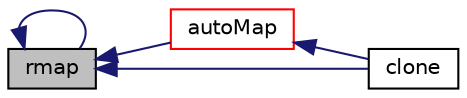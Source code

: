 digraph "rmap"
{
  bgcolor="transparent";
  edge [fontname="Helvetica",fontsize="10",labelfontname="Helvetica",labelfontsize="10"];
  node [fontname="Helvetica",fontsize="10",shape=record];
  rankdir="LR";
  Node50 [label="rmap",height=0.2,width=0.4,color="black", fillcolor="grey75", style="filled", fontcolor="black"];
  Node50 -> Node51 [dir="back",color="midnightblue",fontsize="10",style="solid",fontname="Helvetica"];
  Node51 [label="autoMap",height=0.2,width=0.4,color="red",URL="$a22953.html#a0ab0c43ce90d756c88dd81e3d0a9eef5",tooltip="Map (and resize as needed) from self given a mapping object. "];
  Node51 -> Node52 [dir="back",color="midnightblue",fontsize="10",style="solid",fontname="Helvetica"];
  Node52 [label="clone",height=0.2,width=0.4,color="black",URL="$a22953.html#a089f8c8dc7161cb741c2b911efc67d76",tooltip="Construct and return a clone setting internal field reference. "];
  Node50 -> Node52 [dir="back",color="midnightblue",fontsize="10",style="solid",fontname="Helvetica"];
  Node50 -> Node50 [dir="back",color="midnightblue",fontsize="10",style="solid",fontname="Helvetica"];
}
